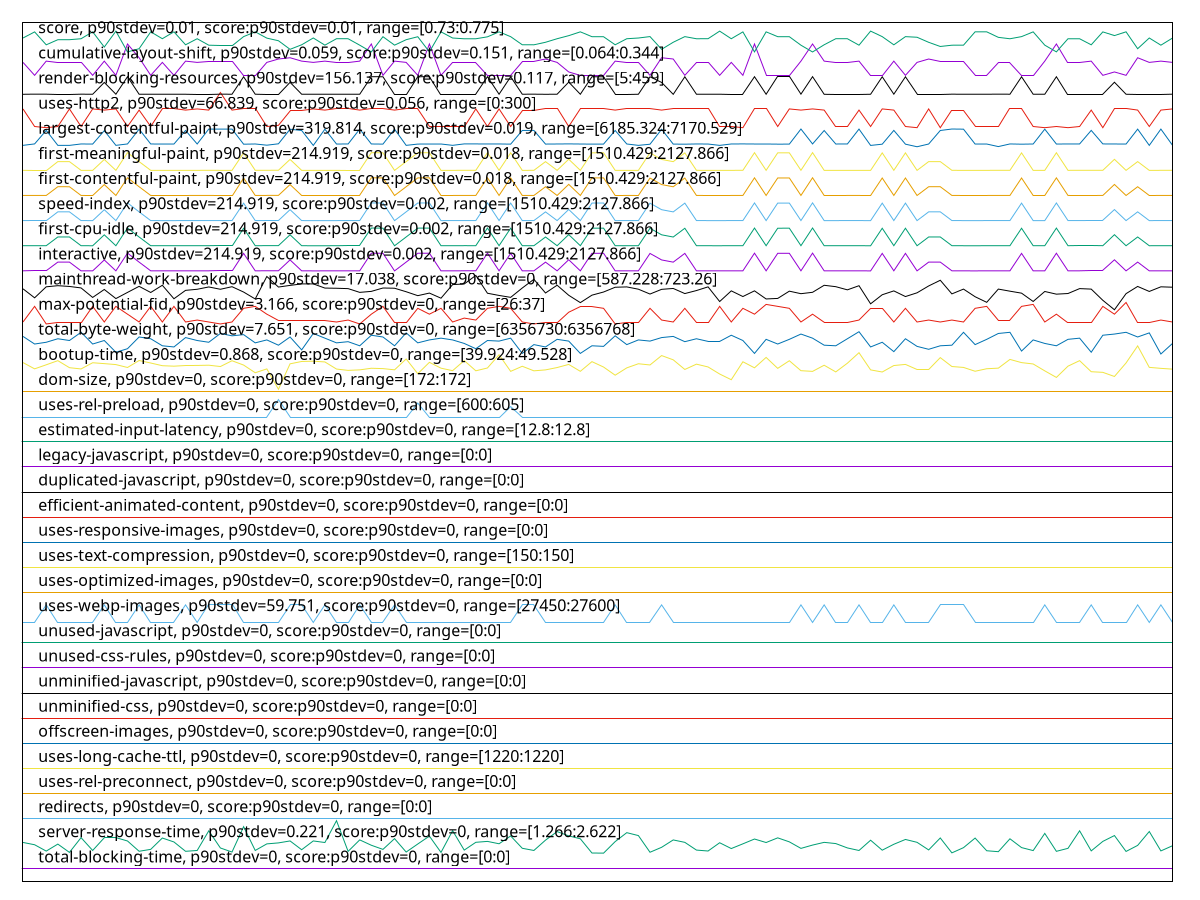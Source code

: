 reset

$totalBlockingTimeP90Stdev0ScoreP90Stdev0Range00 <<EOF
0 0.5
1 0.5
2 0.5
3 0.5
4 0.5
5 0.5
6 0.5
7 0.5
8 0.5
9 0.5
10 0.5
11 0.5
12 0.5
13 0.5
14 0.5
15 0.5
16 0.5
17 0.5
18 0.5
19 0.5
20 0.5
21 0.5
22 0.5
23 0.5
24 0.5
25 0.5
26 0.5
27 0.5
28 0.5
29 0.5
30 0.5
31 0.5
32 0.5
33 0.5
34 0.5
35 0.5
36 0.5
37 0.5
38 0.5
39 0.5
40 0.5
41 0.5
42 0.5
43 0.5
44 0.5
45 0.5
46 0.5
47 0.5
48 0.5
49 0.5
50 0.5
51 0.5
52 0.5
53 0.5
54 0.5
55 0.5
56 0.5
57 0.5
58 0.5
59 0.5
60 0.5
61 0.5
62 0.5
63 0.5
64 0.5
65 0.5
66 0.5
67 0.5
68 0.5
69 0.5
70 0.5
71 0.5
72 0.5
73 0.5
74 0.5
75 0.5
76 0.5
77 0.5
78 0.5
79 0.5
80 0.5
81 0.5
82 0.5
83 0.5
84 0.5
85 0.5
86 0.5
87 0.5
88 0.5
89 0.5
90 0.5
91 0.5
92 0.5
93 0.5
94 0.5
95 0.5
96 0.5
97 0.5
98 0.5
99 0.5
EOF

$serverResponseTimeP90Stdev0221ScoreP90Stdev0Range12662622 <<EOF
0 1.5545142857142857
1 1.463085714285714
2 1.2107047619047622
3 1.4888000000000001
4 1.1583238095238095
5 1.745942857142857
6 1.2354666666666667
7 1.7468952380952378
8 1.7468952380952378
9 1.612609523809524
10 1.2030857142857143
11 1.2792761904761905
12 1.730704761904762
13 1.573561904761905
14 1.2021333333333335
15 1.234514285714286
16 2.0164190476190473
17 1.3345142857142858
18 1.1726095238095238
19 2.183085714285714
20 1.235466666666667
21 1.4973714285714286
22 1.5364190476190474
23 1.6145142857142858
24 1.2649904761904764
25 1.6145142857142856
26 1.5516571428571428
27 2.420228571428571
28 1.1992761904761904
29 1.6564190476190477
30 1.4430857142857145
31 1.2783238095238096
32 1.705942857142857
33 1.1726095238095238
34 1.4926095238095238
35 1.8068952380952379
36 1.1583238095238098
37 2.023085714285714
38 1.2497523809523812
39 1.5602285714285713
40 1.5964190476190476
41 1.5021333333333335
42 1.8126095238095237
43 1.3221333333333334
44 1.2354666666666667
45 1.645942857142857
46 1.9868952380952378
47 1.8164190476190476
48 1.7002285714285714
49 1.1345142857142858
50 1.1288000000000002
51 1.5878476190476187
52 1.9440380952380951
53 1.827847619047619
54 1.1640380952380953
55 1.3611809523809526
56 1.6545142857142858
57 1.5583238095238097
58 1.2507047619047622
59 1.2135619047619048
60 1.5421333333333331
61 1.311657142857143
62 1.4992761904761904
63 1.690704761904762
64 1.551657142857143
65 1.7373714285714288
66 1.5783238095238092
67 1.3183238095238097
68 1.449752380952381
69 1.5583238095238097
70 1.509752380952381
71 1.3364190476190476
72 1.234514285714286
73 1.643085714285714
74 1.246895238095238
75 1.482133333333333
76 1.6735619047619048
77 1.5592761904761905
78 1.2564190476190478
79 1.7326095238095238
80 1.1402285714285716
81 1.3468952380952384
82 1.7288
83 1.2240380952380954
84 1.1868952380952382
85 1.7002285714285712
86 1.349752380952381
87 1.230704761904762
88 1.9145142857142854
89 1.2011809523809527
90 1.3202285714285715
91 2.018323809523809
92 1.2183238095238098
93 1.5964190476190474
94 1.8288000000000002
95 1.1964190476190477
96 1.4373714285714285
97 1.9897523809523805
98 1.2173714285714288
99 1.4230857142857143
EOF

$redirectsP90Stdev0ScoreP90Stdev0Range00 <<EOF
0 2.5
1 2.5
2 2.5
3 2.5
4 2.5
5 2.5
6 2.5
7 2.5
8 2.5
9 2.5
10 2.5
11 2.5
12 2.5
13 2.5
14 2.5
15 2.5
16 2.5
17 2.5
18 2.5
19 2.5
20 2.5
21 2.5
22 2.5
23 2.5
24 2.5
25 2.5
26 2.5
27 2.5
28 2.5
29 2.5
30 2.5
31 2.5
32 2.5
33 2.5
34 2.5
35 2.5
36 2.5
37 2.5
38 2.5
39 2.5
40 2.5
41 2.5
42 2.5
43 2.5
44 2.5
45 2.5
46 2.5
47 2.5
48 2.5
49 2.5
50 2.5
51 2.5
52 2.5
53 2.5
54 2.5
55 2.5
56 2.5
57 2.5
58 2.5
59 2.5
60 2.5
61 2.5
62 2.5
63 2.5
64 2.5
65 2.5
66 2.5
67 2.5
68 2.5
69 2.5
70 2.5
71 2.5
72 2.5
73 2.5
74 2.5
75 2.5
76 2.5
77 2.5
78 2.5
79 2.5
80 2.5
81 2.5
82 2.5
83 2.5
84 2.5
85 2.5
86 2.5
87 2.5
88 2.5
89 2.5
90 2.5
91 2.5
92 2.5
93 2.5
94 2.5
95 2.5
96 2.5
97 2.5
98 2.5
99 2.5
EOF

$usesRelPreconnectP90Stdev0ScoreP90Stdev0Range00 <<EOF
0 3.5
1 3.5
2 3.5
3 3.5
4 3.5
5 3.5
6 3.5
7 3.5
8 3.5
9 3.5
10 3.5
11 3.5
12 3.5
13 3.5
14 3.5
15 3.5
16 3.5
17 3.5
18 3.5
19 3.5
20 3.5
21 3.5
22 3.5
23 3.5
24 3.5
25 3.5
26 3.5
27 3.5
28 3.5
29 3.5
30 3.5
31 3.5
32 3.5
33 3.5
34 3.5
35 3.5
36 3.5
37 3.5
38 3.5
39 3.5
40 3.5
41 3.5
42 3.5
43 3.5
44 3.5
45 3.5
46 3.5
47 3.5
48 3.5
49 3.5
50 3.5
51 3.5
52 3.5
53 3.5
54 3.5
55 3.5
56 3.5
57 3.5
58 3.5
59 3.5
60 3.5
61 3.5
62 3.5
63 3.5
64 3.5
65 3.5
66 3.5
67 3.5
68 3.5
69 3.5
70 3.5
71 3.5
72 3.5
73 3.5
74 3.5
75 3.5
76 3.5
77 3.5
78 3.5
79 3.5
80 3.5
81 3.5
82 3.5
83 3.5
84 3.5
85 3.5
86 3.5
87 3.5
88 3.5
89 3.5
90 3.5
91 3.5
92 3.5
93 3.5
94 3.5
95 3.5
96 3.5
97 3.5
98 3.5
99 3.5
EOF

$usesLongCacheTtlP90Stdev0ScoreP90Stdev0Range12201220 <<EOF
0 4.5
1 4.5
2 4.5
3 4.5
4 4.5
5 4.5
6 4.5
7 4.5
8 4.5
9 4.5
10 4.5
11 4.5
12 4.5
13 4.5
14 4.5
15 4.5
16 4.5
17 4.5
18 4.5
19 4.5
20 4.5
21 4.5
22 4.5
23 4.5
24 4.5
25 4.5
26 4.5
27 4.5
28 4.5
29 4.5
30 4.5
31 4.5
32 4.5
33 4.5
34 4.5
35 4.5
36 4.5
37 4.5
38 4.5
39 4.5
40 4.5
41 4.5
42 4.5
43 4.5
44 4.5
45 4.5
46 4.5
47 4.5
48 4.5
49 4.5
50 4.5
51 4.5
52 4.5
53 4.5
54 4.5
55 4.5
56 4.5
57 4.5
58 4.5
59 4.5
60 4.5
61 4.5
62 4.5
63 4.5
64 4.5
65 4.5
66 4.5
67 4.5
68 4.5
69 4.5
70 4.5
71 4.5
72 4.5
73 4.5
74 4.5
75 4.5
76 4.5
77 4.5
78 4.5
79 4.5
80 4.5
81 4.5
82 4.5
83 4.5
84 4.5
85 4.5
86 4.5
87 4.5
88 4.5
89 4.5
90 4.5
91 4.5
92 4.5
93 4.5
94 4.5
95 4.5
96 4.5
97 4.5
98 4.5
99 4.5
EOF

$offscreenImagesP90Stdev0ScoreP90Stdev0Range00 <<EOF
0 5.5
1 5.5
2 5.5
3 5.5
4 5.5
5 5.5
6 5.5
7 5.5
8 5.5
9 5.5
10 5.5
11 5.5
12 5.5
13 5.5
14 5.5
15 5.5
16 5.5
17 5.5
18 5.5
19 5.5
20 5.5
21 5.5
22 5.5
23 5.5
24 5.5
25 5.5
26 5.5
27 5.5
28 5.5
29 5.5
30 5.5
31 5.5
32 5.5
33 5.5
34 5.5
35 5.5
36 5.5
37 5.5
38 5.5
39 5.5
40 5.5
41 5.5
42 5.5
43 5.5
44 5.5
45 5.5
46 5.5
47 5.5
48 5.5
49 5.5
50 5.5
51 5.5
52 5.5
53 5.5
54 5.5
55 5.5
56 5.5
57 5.5
58 5.5
59 5.5
60 5.5
61 5.5
62 5.5
63 5.5
64 5.5
65 5.5
66 5.5
67 5.5
68 5.5
69 5.5
70 5.5
71 5.5
72 5.5
73 5.5
74 5.5
75 5.5
76 5.5
77 5.5
78 5.5
79 5.5
80 5.5
81 5.5
82 5.5
83 5.5
84 5.5
85 5.5
86 5.5
87 5.5
88 5.5
89 5.5
90 5.5
91 5.5
92 5.5
93 5.5
94 5.5
95 5.5
96 5.5
97 5.5
98 5.5
99 5.5
EOF

$unminifiedCssP90Stdev0ScoreP90Stdev0Range00 <<EOF
0 6.5
1 6.5
2 6.5
3 6.5
4 6.5
5 6.5
6 6.5
7 6.5
8 6.5
9 6.5
10 6.5
11 6.5
12 6.5
13 6.5
14 6.5
15 6.5
16 6.5
17 6.5
18 6.5
19 6.5
20 6.5
21 6.5
22 6.5
23 6.5
24 6.5
25 6.5
26 6.5
27 6.5
28 6.5
29 6.5
30 6.5
31 6.5
32 6.5
33 6.5
34 6.5
35 6.5
36 6.5
37 6.5
38 6.5
39 6.5
40 6.5
41 6.5
42 6.5
43 6.5
44 6.5
45 6.5
46 6.5
47 6.5
48 6.5
49 6.5
50 6.5
51 6.5
52 6.5
53 6.5
54 6.5
55 6.5
56 6.5
57 6.5
58 6.5
59 6.5
60 6.5
61 6.5
62 6.5
63 6.5
64 6.5
65 6.5
66 6.5
67 6.5
68 6.5
69 6.5
70 6.5
71 6.5
72 6.5
73 6.5
74 6.5
75 6.5
76 6.5
77 6.5
78 6.5
79 6.5
80 6.5
81 6.5
82 6.5
83 6.5
84 6.5
85 6.5
86 6.5
87 6.5
88 6.5
89 6.5
90 6.5
91 6.5
92 6.5
93 6.5
94 6.5
95 6.5
96 6.5
97 6.5
98 6.5
99 6.5
EOF

$unminifiedJavascriptP90Stdev0ScoreP90Stdev0Range00 <<EOF
0 7.5
1 7.5
2 7.5
3 7.5
4 7.5
5 7.5
6 7.5
7 7.5
8 7.5
9 7.5
10 7.5
11 7.5
12 7.5
13 7.5
14 7.5
15 7.5
16 7.5
17 7.5
18 7.5
19 7.5
20 7.5
21 7.5
22 7.5
23 7.5
24 7.5
25 7.5
26 7.5
27 7.5
28 7.5
29 7.5
30 7.5
31 7.5
32 7.5
33 7.5
34 7.5
35 7.5
36 7.5
37 7.5
38 7.5
39 7.5
40 7.5
41 7.5
42 7.5
43 7.5
44 7.5
45 7.5
46 7.5
47 7.5
48 7.5
49 7.5
50 7.5
51 7.5
52 7.5
53 7.5
54 7.5
55 7.5
56 7.5
57 7.5
58 7.5
59 7.5
60 7.5
61 7.5
62 7.5
63 7.5
64 7.5
65 7.5
66 7.5
67 7.5
68 7.5
69 7.5
70 7.5
71 7.5
72 7.5
73 7.5
74 7.5
75 7.5
76 7.5
77 7.5
78 7.5
79 7.5
80 7.5
81 7.5
82 7.5
83 7.5
84 7.5
85 7.5
86 7.5
87 7.5
88 7.5
89 7.5
90 7.5
91 7.5
92 7.5
93 7.5
94 7.5
95 7.5
96 7.5
97 7.5
98 7.5
99 7.5
EOF

$unusedCssRulesP90Stdev0ScoreP90Stdev0Range00 <<EOF
0 8.5
1 8.5
2 8.5
3 8.5
4 8.5
5 8.5
6 8.5
7 8.5
8 8.5
9 8.5
10 8.5
11 8.5
12 8.5
13 8.5
14 8.5
15 8.5
16 8.5
17 8.5
18 8.5
19 8.5
20 8.5
21 8.5
22 8.5
23 8.5
24 8.5
25 8.5
26 8.5
27 8.5
28 8.5
29 8.5
30 8.5
31 8.5
32 8.5
33 8.5
34 8.5
35 8.5
36 8.5
37 8.5
38 8.5
39 8.5
40 8.5
41 8.5
42 8.5
43 8.5
44 8.5
45 8.5
46 8.5
47 8.5
48 8.5
49 8.5
50 8.5
51 8.5
52 8.5
53 8.5
54 8.5
55 8.5
56 8.5
57 8.5
58 8.5
59 8.5
60 8.5
61 8.5
62 8.5
63 8.5
64 8.5
65 8.5
66 8.5
67 8.5
68 8.5
69 8.5
70 8.5
71 8.5
72 8.5
73 8.5
74 8.5
75 8.5
76 8.5
77 8.5
78 8.5
79 8.5
80 8.5
81 8.5
82 8.5
83 8.5
84 8.5
85 8.5
86 8.5
87 8.5
88 8.5
89 8.5
90 8.5
91 8.5
92 8.5
93 8.5
94 8.5
95 8.5
96 8.5
97 8.5
98 8.5
99 8.5
EOF

$unusedJavascriptP90Stdev0ScoreP90Stdev0Range00 <<EOF
0 9.5
1 9.5
2 9.5
3 9.5
4 9.5
5 9.5
6 9.5
7 9.5
8 9.5
9 9.5
10 9.5
11 9.5
12 9.5
13 9.5
14 9.5
15 9.5
16 9.5
17 9.5
18 9.5
19 9.5
20 9.5
21 9.5
22 9.5
23 9.5
24 9.5
25 9.5
26 9.5
27 9.5
28 9.5
29 9.5
30 9.5
31 9.5
32 9.5
33 9.5
34 9.5
35 9.5
36 9.5
37 9.5
38 9.5
39 9.5
40 9.5
41 9.5
42 9.5
43 9.5
44 9.5
45 9.5
46 9.5
47 9.5
48 9.5
49 9.5
50 9.5
51 9.5
52 9.5
53 9.5
54 9.5
55 9.5
56 9.5
57 9.5
58 9.5
59 9.5
60 9.5
61 9.5
62 9.5
63 9.5
64 9.5
65 9.5
66 9.5
67 9.5
68 9.5
69 9.5
70 9.5
71 9.5
72 9.5
73 9.5
74 9.5
75 9.5
76 9.5
77 9.5
78 9.5
79 9.5
80 9.5
81 9.5
82 9.5
83 9.5
84 9.5
85 9.5
86 9.5
87 9.5
88 9.5
89 9.5
90 9.5
91 9.5
92 9.5
93 9.5
94 9.5
95 9.5
96 9.5
97 9.5
98 9.5
99 9.5
EOF

$usesWebpImagesP90Stdev59751ScoreP90Stdev0Range2745027600 <<EOF
0 10.311000000000007
1 10.311000000000007
2 11.010999999999996
3 10.311000000000007
4 10.311000000000007
5 10.311000000000007
6 10.311000000000007
7 11.010999999999996
8 10.311000000000007
9 10.311000000000007
10 11.010999999999996
11 10.311000000000007
12 10.311000000000007
13 10.311000000000007
14 11.010999999999996
15 10.311000000000007
16 11.010999999999996
17 11.010999999999996
18 11.010999999999996
19 10.311000000000007
20 10.311000000000007
21 10.311000000000007
22 10.311000000000007
23 11.010999999999996
24 11.010999999999996
25 10.311000000000007
26 11.010999999999996
27 10.311000000000007
28 10.311000000000007
29 11.010999999999996
30 10.311000000000007
31 10.311000000000007
32 11.010999999999996
33 10.311000000000007
34 10.311000000000007
35 10.311000000000007
36 10.311000000000007
37 10.311000000000007
38 10.311000000000007
39 10.311000000000007
40 10.311000000000007
41 10.311000000000007
42 10.311000000000007
43 11.010999999999996
44 11.010999999999996
45 10.311000000000007
46 10.311000000000007
47 10.311000000000007
48 10.311000000000007
49 10.311000000000007
50 10.311000000000007
51 11.010999999999996
52 10.311000000000007
53 10.311000000000007
54 10.311000000000007
55 11.010999999999996
56 10.311000000000007
57 10.311000000000007
58 10.311000000000007
59 10.311000000000007
60 10.311000000000007
61 10.311000000000007
62 10.311000000000007
63 10.311000000000007
64 10.311000000000007
65 10.311000000000007
66 10.311000000000007
67 11.010999999999996
68 10.311000000000007
69 11.010999999999996
70 10.311000000000007
71 10.311000000000007
72 11.010999999999996
73 10.311000000000007
74 10.311000000000007
75 11.010999999999996
76 10.311000000000007
77 10.311000000000007
78 10.311000000000007
79 11.010999999999996
80 11.010999999999996
81 11.010999999999996
82 10.311000000000007
83 10.311000000000007
84 10.311000000000007
85 10.311000000000007
86 10.311000000000007
87 10.311000000000007
88 11.010999999999996
89 10.311000000000007
90 10.311000000000007
91 10.311000000000007
92 11.010999999999996
93 10.311000000000007
94 10.311000000000007
95 10.311000000000007
96 11.010999999999996
97 10.311000000000007
98 11.010999999999996
99 10.311000000000007
EOF

$usesOptimizedImagesP90Stdev0ScoreP90Stdev0Range00 <<EOF
0 11.5
1 11.5
2 11.5
3 11.5
4 11.5
5 11.5
6 11.5
7 11.5
8 11.5
9 11.5
10 11.5
11 11.5
12 11.5
13 11.5
14 11.5
15 11.5
16 11.5
17 11.5
18 11.5
19 11.5
20 11.5
21 11.5
22 11.5
23 11.5
24 11.5
25 11.5
26 11.5
27 11.5
28 11.5
29 11.5
30 11.5
31 11.5
32 11.5
33 11.5
34 11.5
35 11.5
36 11.5
37 11.5
38 11.5
39 11.5
40 11.5
41 11.5
42 11.5
43 11.5
44 11.5
45 11.5
46 11.5
47 11.5
48 11.5
49 11.5
50 11.5
51 11.5
52 11.5
53 11.5
54 11.5
55 11.5
56 11.5
57 11.5
58 11.5
59 11.5
60 11.5
61 11.5
62 11.5
63 11.5
64 11.5
65 11.5
66 11.5
67 11.5
68 11.5
69 11.5
70 11.5
71 11.5
72 11.5
73 11.5
74 11.5
75 11.5
76 11.5
77 11.5
78 11.5
79 11.5
80 11.5
81 11.5
82 11.5
83 11.5
84 11.5
85 11.5
86 11.5
87 11.5
88 11.5
89 11.5
90 11.5
91 11.5
92 11.5
93 11.5
94 11.5
95 11.5
96 11.5
97 11.5
98 11.5
99 11.5
EOF

$usesTextCompressionP90Stdev0ScoreP90Stdev0Range150150 <<EOF
0 12.5
1 12.5
2 12.5
3 12.5
4 12.5
5 12.5
6 12.5
7 12.5
8 12.5
9 12.5
10 12.5
11 12.5
12 12.5
13 12.5
14 12.5
15 12.5
16 12.5
17 12.5
18 12.5
19 12.5
20 12.5
21 12.5
22 12.5
23 12.5
24 12.5
25 12.5
26 12.5
27 12.5
28 12.5
29 12.5
30 12.5
31 12.5
32 12.5
33 12.5
34 12.5
35 12.5
36 12.5
37 12.5
38 12.5
39 12.5
40 12.5
41 12.5
42 12.5
43 12.5
44 12.5
45 12.5
46 12.5
47 12.5
48 12.5
49 12.5
50 12.5
51 12.5
52 12.5
53 12.5
54 12.5
55 12.5
56 12.5
57 12.5
58 12.5
59 12.5
60 12.5
61 12.5
62 12.5
63 12.5
64 12.5
65 12.5
66 12.5
67 12.5
68 12.5
69 12.5
70 12.5
71 12.5
72 12.5
73 12.5
74 12.5
75 12.5
76 12.5
77 12.5
78 12.5
79 12.5
80 12.5
81 12.5
82 12.5
83 12.5
84 12.5
85 12.5
86 12.5
87 12.5
88 12.5
89 12.5
90 12.5
91 12.5
92 12.5
93 12.5
94 12.5
95 12.5
96 12.5
97 12.5
98 12.5
99 12.5
EOF

$usesResponsiveImagesP90Stdev0ScoreP90Stdev0Range00 <<EOF
0 13.5
1 13.5
2 13.5
3 13.5
4 13.5
5 13.5
6 13.5
7 13.5
8 13.5
9 13.5
10 13.5
11 13.5
12 13.5
13 13.5
14 13.5
15 13.5
16 13.5
17 13.5
18 13.5
19 13.5
20 13.5
21 13.5
22 13.5
23 13.5
24 13.5
25 13.5
26 13.5
27 13.5
28 13.5
29 13.5
30 13.5
31 13.5
32 13.5
33 13.5
34 13.5
35 13.5
36 13.5
37 13.5
38 13.5
39 13.5
40 13.5
41 13.5
42 13.5
43 13.5
44 13.5
45 13.5
46 13.5
47 13.5
48 13.5
49 13.5
50 13.5
51 13.5
52 13.5
53 13.5
54 13.5
55 13.5
56 13.5
57 13.5
58 13.5
59 13.5
60 13.5
61 13.5
62 13.5
63 13.5
64 13.5
65 13.5
66 13.5
67 13.5
68 13.5
69 13.5
70 13.5
71 13.5
72 13.5
73 13.5
74 13.5
75 13.5
76 13.5
77 13.5
78 13.5
79 13.5
80 13.5
81 13.5
82 13.5
83 13.5
84 13.5
85 13.5
86 13.5
87 13.5
88 13.5
89 13.5
90 13.5
91 13.5
92 13.5
93 13.5
94 13.5
95 13.5
96 13.5
97 13.5
98 13.5
99 13.5
EOF

$efficientAnimatedContentP90Stdev0ScoreP90Stdev0Range00 <<EOF
0 14.5
1 14.5
2 14.5
3 14.5
4 14.5
5 14.5
6 14.5
7 14.5
8 14.5
9 14.5
10 14.5
11 14.5
12 14.5
13 14.5
14 14.5
15 14.5
16 14.5
17 14.5
18 14.5
19 14.5
20 14.5
21 14.5
22 14.5
23 14.5
24 14.5
25 14.5
26 14.5
27 14.5
28 14.5
29 14.5
30 14.5
31 14.5
32 14.5
33 14.5
34 14.5
35 14.5
36 14.5
37 14.5
38 14.5
39 14.5
40 14.5
41 14.5
42 14.5
43 14.5
44 14.5
45 14.5
46 14.5
47 14.5
48 14.5
49 14.5
50 14.5
51 14.5
52 14.5
53 14.5
54 14.5
55 14.5
56 14.5
57 14.5
58 14.5
59 14.5
60 14.5
61 14.5
62 14.5
63 14.5
64 14.5
65 14.5
66 14.5
67 14.5
68 14.5
69 14.5
70 14.5
71 14.5
72 14.5
73 14.5
74 14.5
75 14.5
76 14.5
77 14.5
78 14.5
79 14.5
80 14.5
81 14.5
82 14.5
83 14.5
84 14.5
85 14.5
86 14.5
87 14.5
88 14.5
89 14.5
90 14.5
91 14.5
92 14.5
93 14.5
94 14.5
95 14.5
96 14.5
97 14.5
98 14.5
99 14.5
EOF

$duplicatedJavascriptP90Stdev0ScoreP90Stdev0Range00 <<EOF
0 15.5
1 15.5
2 15.5
3 15.5
4 15.5
5 15.5
6 15.5
7 15.5
8 15.5
9 15.5
10 15.5
11 15.5
12 15.5
13 15.5
14 15.5
15 15.5
16 15.5
17 15.5
18 15.5
19 15.5
20 15.5
21 15.5
22 15.5
23 15.5
24 15.5
25 15.5
26 15.5
27 15.5
28 15.5
29 15.5
30 15.5
31 15.5
32 15.5
33 15.5
34 15.5
35 15.5
36 15.5
37 15.5
38 15.5
39 15.5
40 15.5
41 15.5
42 15.5
43 15.5
44 15.5
45 15.5
46 15.5
47 15.5
48 15.5
49 15.5
50 15.5
51 15.5
52 15.5
53 15.5
54 15.5
55 15.5
56 15.5
57 15.5
58 15.5
59 15.5
60 15.5
61 15.5
62 15.5
63 15.5
64 15.5
65 15.5
66 15.5
67 15.5
68 15.5
69 15.5
70 15.5
71 15.5
72 15.5
73 15.5
74 15.5
75 15.5
76 15.5
77 15.5
78 15.5
79 15.5
80 15.5
81 15.5
82 15.5
83 15.5
84 15.5
85 15.5
86 15.5
87 15.5
88 15.5
89 15.5
90 15.5
91 15.5
92 15.5
93 15.5
94 15.5
95 15.5
96 15.5
97 15.5
98 15.5
99 15.5
EOF

$legacyJavascriptP90Stdev0ScoreP90Stdev0Range00 <<EOF
0 16.5
1 16.5
2 16.5
3 16.5
4 16.5
5 16.5
6 16.5
7 16.5
8 16.5
9 16.5
10 16.5
11 16.5
12 16.5
13 16.5
14 16.5
15 16.5
16 16.5
17 16.5
18 16.5
19 16.5
20 16.5
21 16.5
22 16.5
23 16.5
24 16.5
25 16.5
26 16.5
27 16.5
28 16.5
29 16.5
30 16.5
31 16.5
32 16.5
33 16.5
34 16.5
35 16.5
36 16.5
37 16.5
38 16.5
39 16.5
40 16.5
41 16.5
42 16.5
43 16.5
44 16.5
45 16.5
46 16.5
47 16.5
48 16.5
49 16.5
50 16.5
51 16.5
52 16.5
53 16.5
54 16.5
55 16.5
56 16.5
57 16.5
58 16.5
59 16.5
60 16.5
61 16.5
62 16.5
63 16.5
64 16.5
65 16.5
66 16.5
67 16.5
68 16.5
69 16.5
70 16.5
71 16.5
72 16.5
73 16.5
74 16.5
75 16.5
76 16.5
77 16.5
78 16.5
79 16.5
80 16.5
81 16.5
82 16.5
83 16.5
84 16.5
85 16.5
86 16.5
87 16.5
88 16.5
89 16.5
90 16.5
91 16.5
92 16.5
93 16.5
94 16.5
95 16.5
96 16.5
97 16.5
98 16.5
99 16.5
EOF

$estimatedInputLatencyP90Stdev0ScoreP90Stdev0Range128128 <<EOF
0 17.500000000000185
1 17.500000000000185
2 17.500000000000185
3 17.500000000000185
4 17.500000000000185
5 17.500000000000185
6 17.500000000000185
7 17.500000000000185
8 17.500000000000185
9 17.500000000000185
10 17.500000000000185
11 17.500000000000185
12 17.500000000000185
13 17.500000000000185
14 17.500000000000185
15 17.500000000000185
16 17.500000000000185
17 17.500000000000185
18 17.500000000000185
19 17.500000000000185
20 17.500000000000185
21 17.500000000000185
22 17.500000000000185
23 17.500000000000185
24 17.500000000000185
25 17.500000000000185
26 17.500000000000185
27 17.500000000000185
28 17.500000000000185
29 17.500000000000185
30 17.500000000000185
31 17.500000000000185
32 17.500000000000185
33 17.500000000000185
34 17.500000000000185
35 17.500000000000185
36 17.500000000000185
37 17.500000000000185
38 17.500000000000185
39 17.500000000000185
40 17.500000000000185
41 17.500000000000185
42 17.500000000000185
43 17.500000000000185
44 17.500000000000185
45 17.500000000000185
46 17.500000000000185
47 17.500000000000185
48 17.500000000000185
49 17.500000000000185
50 17.500000000000185
51 17.500000000000185
52 17.500000000000185
53 17.500000000000185
54 17.500000000000185
55 17.500000000000185
56 17.500000000000185
57 17.500000000000185
58 17.500000000000185
59 17.500000000000185
60 17.500000000000185
61 17.500000000000185
62 17.500000000000185
63 17.500000000000185
64 17.500000000000185
65 17.500000000000185
66 17.500000000000185
67 17.500000000000185
68 17.500000000000185
69 17.500000000000185
70 17.500000000000185
71 17.500000000000185
72 17.500000000000185
73 17.500000000000185
74 17.500000000000185
75 17.500000000000185
76 17.500000000000185
77 17.500000000000185
78 17.500000000000185
79 17.500000000000185
80 17.500000000000185
81 17.500000000000185
82 17.500000000000185
83 17.500000000000185
84 17.500000000000185
85 17.500000000000185
86 17.500000000000185
87 17.500000000000185
88 17.500000000000185
89 17.500000000000185
90 17.500000000000185
91 17.500000000000185
92 17.500000000000185
93 17.500000000000185
94 17.500000000000185
95 17.500000000000185
96 17.500000000000185
97 17.500000000000185
98 17.500000000000185
99 17.500000000000185
EOF

$usesRelPreloadP90Stdev0ScoreP90Stdev0Range600605 <<EOF
0 18.483199999999997
1 18.483199999999997
2 18.483199999999997
3 18.483199999999997
4 18.483199999999997
5 18.483199999999997
6 18.483199999999997
7 18.483199999999997
8 18.483199999999997
9 18.483199999999997
10 18.483199999999997
11 18.483199999999997
12 18.483199999999997
13 18.483199999999997
14 18.483199999999997
15 18.483199999999997
16 18.483199999999997
17 18.483199999999997
18 18.483199999999997
19 18.483199999999997
20 18.483199999999997
21 18.483199999999997
22 19.1832
23 18.483199999999997
24 18.483199999999997
25 18.483199999999997
26 18.483199999999997
27 18.483199999999997
28 18.483199999999997
29 18.483199999999997
30 18.483199999999997
31 18.483199999999997
32 18.483199999999997
33 18.483199999999997
34 19.0432
35 18.483199999999997
36 18.483199999999997
37 18.483199999999997
38 18.483199999999997
39 18.483199999999997
40 18.483199999999997
41 18.483199999999997
42 18.9032
43 18.483199999999997
44 18.483199999999997
45 18.483199999999997
46 18.483199999999997
47 18.483199999999997
48 18.483199999999997
49 18.483199999999997
50 18.483199999999997
51 18.483199999999997
52 18.483199999999997
53 18.483199999999997
54 18.483199999999997
55 18.483199999999997
56 18.483199999999997
57 18.483199999999997
58 18.483199999999997
59 18.483199999999997
60 18.483199999999997
61 18.483199999999997
62 18.483199999999997
63 18.483199999999997
64 18.483199999999997
65 18.483199999999997
66 18.483199999999997
67 18.483199999999997
68 18.483199999999997
69 18.483199999999997
70 18.483199999999997
71 18.483199999999997
72 18.483199999999997
73 18.483199999999997
74 18.483199999999997
75 18.483199999999997
76 18.483199999999997
77 18.483199999999997
78 18.483199999999997
79 18.483199999999997
80 18.483199999999997
81 18.483199999999997
82 18.483199999999997
83 18.483199999999997
84 18.483199999999997
85 18.483199999999997
86 18.483199999999997
87 18.483199999999997
88 18.483199999999997
89 18.483199999999997
90 18.483199999999997
91 18.483199999999997
92 18.483199999999997
93 18.483199999999997
94 18.483199999999997
95 18.483199999999997
96 18.483199999999997
97 18.483199999999997
98 18.483199999999997
99 18.483199999999997
EOF

$domSizeP90Stdev0ScoreP90Stdev0Range172172 <<EOF
0 19.5
1 19.5
2 19.5
3 19.5
4 19.5
5 19.5
6 19.5
7 19.5
8 19.5
9 19.5
10 19.5
11 19.5
12 19.5
13 19.5
14 19.5
15 19.5
16 19.5
17 19.5
18 19.5
19 19.5
20 19.5
21 19.5
22 19.5
23 19.5
24 19.5
25 19.5
26 19.5
27 19.5
28 19.5
29 19.5
30 19.5
31 19.5
32 19.5
33 19.5
34 19.5
35 19.5
36 19.5
37 19.5
38 19.5
39 19.5
40 19.5
41 19.5
42 19.5
43 19.5
44 19.5
45 19.5
46 19.5
47 19.5
48 19.5
49 19.5
50 19.5
51 19.5
52 19.5
53 19.5
54 19.5
55 19.5
56 19.5
57 19.5
58 19.5
59 19.5
60 19.5
61 19.5
62 19.5
63 19.5
64 19.5
65 19.5
66 19.5
67 19.5
68 19.5
69 19.5
70 19.5
71 19.5
72 19.5
73 19.5
74 19.5
75 19.5
76 19.5
77 19.5
78 19.5
79 19.5
80 19.5
81 19.5
82 19.5
83 19.5
84 19.5
85 19.5
86 19.5
87 19.5
88 19.5
89 19.5
90 19.5
91 19.5
92 19.5
93 19.5
94 19.5
95 19.5
96 19.5
97 19.5
98 19.5
99 19.5
EOF

$bootupTimeP90Stdev0868ScoreP90Stdev0Range3992449528 <<EOF
0 20.65526488706365
1 20.405880903490758
2 20.566866529774124
3 20.731445585215607
4 20.4525954825462
5 20.401568788501027
6 20.648796714579056
7 20.613581108829568
8 20.575490759753592
9 20.45978234086242
10 20.737195071868584
11 20.638016427104724
12 20.530932238193017
13 20.51224640657084
14 20.53811909650924
15 20.54099383983573
16 20.55105544147844
17 20.497872689938397
18 20.728570841889116
19 20.55608624229979
20 20.250644763860368
21 20.403724845995892
22 19.593765913757693
23 20.605675564681725
24 20.699104722792605
25 20.710603696098563
26 20.680418891170433
27 20.397975359342915
28 20.344792607802873
29 20.364915811088295
30 20.429597535934292
31 20.415223819301847
32 20.36707186858316
33 20.799720739219712
34 20.21183572895277
35 20.66460780287474
36 20.4331909650924
37 20.33329363449692
38 20.734320328542097
39 20.328262833675563
40 20.44037782340862
41 20.966455852156056
42 20.305983572895276
43 20.50865297741273
44 20.32682546201232
45 20.364197125256673
46 20.457626283367553
47 20.58195893223819
48 20.307420944558523
49 20.692636550308006
50 20.477749486652975
51 20.152903490759755
52 20.444689938398355
53 20.608550308008212
54 20.56039835728953
55 20.93411498973306
56 20.76522381930185
57 20.381445585215605
58 20.592739219712527
59 20.48134291581109
60 20.200336755646816
61 19.973232032854206
62 20.68760574948665
63 20.446845995893224
64 20.8608090349076
65 20.425285420944558
66 20.728570841889116
67 20.332574948665297
68 20.305264887063654
69 20.549618069815196
70 20.28370431211499
71 20.630110882956878
72 21.048386036960988
73 20.364197125256673
74 20.280110882956876
75 20.537400410677616
76 20.582677618069816
77 20.38000821355236
78 20.37857084188912
79 20.852903490759754
80 20.49859137577002
81 20.462657084188912
82 20.31029568788501
83 20.41019301848049
84 20.433909650924022
85 20.781034907597537
86 20.65382751540041
87 20.59992607802875
88 20.325388090349072
89 20.064505133470224
90 20.512965092402467
91 20.73216427104723
92 20.29160985626283
93 20.266455852156056
94 20.101876796714578
95 20.64017248459959
96 21.319330595482548
97 20.464813141683777
98 20.425285420944558
99 20.394381930184803
EOF

$totalByteWeightP90Stdev7651ScoreP90Stdev0Range63567306356768 <<EOF
0 21.69716666667955
1 21.39383333333535
2 21.463833333342336
3 21.603833333327202
4 21.53383333334932
5 21.86050000000978
6 21.39383333333535
7 21.53383333334932
8 21.067166666674893
9 21.20716666665976
10 21.673833333334187
11 21.603833333327202
12 21.323833333328366
13 21.277166666666744
14 21.650500000017928
15 21.53383333334932
16 21.463833333342336
17 21.813833333348157
18 21.72049999999581
19 21.76716666665743
20 21.440499999996973
21 21.55716666666558
22 21.34716666667373
23 21.673833333334187
24 21.160499999998137
25 21.813833333348157
26 21.627166666672565
27 21.440499999996973
28 21.487166666658595
29 21.323833333328366
30 21.743833333341172
31 21.673833333334187
32 21.323833333328366
33 21.837166666664416
34 21.440499999996973
35 21.55716666666558
36 21.627166666672565
37 21.55716666666558
38 21.417166666680714
39 21.20716666665976
40 21.53383333334932
41 21.510500000003958
42 21.627166666672565
43 21.02050000001327
44 21.37049999998999
45 21.277166666666744
46 21.580500000010943
47 21.510500000003958
48 21.02050000001327
49 21.323833333328366
50 21.300500000012107
51 21.72049999999581
52 21.37049999998999
53 21.55716666666558
54 21.510500000003958
55 21.650500000017928
56 21.69716666667955
57 21.487166666658595
58 21.603833333327202
59 21.487166666658595
60 21.487166666658595
61 21.743833333341172
62 21.53383333334932
63 21.02050000001327
64 21.580500000010943
65 21.39383333333535
66 21.580500000010943
67 21.790500000002794
68 21.627166666672565
69 21.34716666667373
70 21.323833333328366
71 21.603833333327202
72 21.883833333326038
73 21.277166666666744
74 21.463833333342336
75 21.090499999991152
76 21.603833333327202
77 21.300500000012107
78 21.1838333333435
79 21.323833333328366
80 21.34716666667373
81 21.86050000000978
82 21.37049999998999
83 21.580500000010943
84 21.813833333348157
85 21.86050000000978
86 21.113833333336515
87 21.55716666666558
88 21.417166666680714
89 21.323833333328366
90 21.580500000010943
91 21.627166666672565
92 21.067166666674893
93 21.743833333341172
94 21.790500000002794
95 21.86050000000978
96 21.673833333334187
97 21.837166666664416
98 20.99716666666791
99 21.417166666680714
EOF

$maxPotentialFidP90Stdev3166ScoreP90Stdev0Range2637 <<EOF
0 22.270555555555553
1 22.892777777777777
2 22.192777777777778
3 22.270555555555553
4 22.270555555555553
5 22.270555555555553
6 22.892777777777777
7 22.270555555555553
8 22.892777777777777
9 22.581666666666667
10 22.270555555555553
11 22.892777777777777
12 22.270555555555553
13 22.892777777777777
14 22.270555555555553
15 22.348333333333333
16 22.270555555555553
17 22.192777777777778
18 22.270555555555553
19 22.814999999999998
20 22.892777777777777
21 22.581666666666667
22 22.348333333333333
23 22.348333333333333
24 22.348333333333333
25 22.348333333333333
26 22.348333333333333
27 22.270555555555553
28 22.348333333333333
29 22.192777777777778
30 22.581666666666667
31 22.892777777777777
32 22.270555555555553
33 22.270555555555553
34 22.814999999999998
35 22.581666666666667
36 22.814999999999998
37 22.270555555555553
38 22.426111111111112
39 22.348333333333333
40 22.814999999999998
41 22.892777777777777
42 22.814999999999998
43 22.270555555555553
44 22.192777777777778
45 22.270555555555553
46 22.270555555555553
47 22.659444444444443
48 22.892777777777777
49 22.892777777777777
50 22.814999999999998
51 22.192777777777778
52 22.270555555555553
53 22.270555555555553
54 22.814999999999998
55 22.348333333333333
56 22.270555555555553
57 22.814999999999998
58 22.270555555555553
59 22.270555555555553
60 22.892777777777777
61 22.270555555555553
62 22.814999999999998
63 22.581666666666667
64 22.970555555555556
65 22.892777777777777
66 22.814999999999998
67 22.270555555555553
68 22.581666666666667
69 22.270555555555553
70 22.270555555555553
71 22.270555555555553
72 22.348333333333333
73 22.814999999999998
74 22.814999999999998
75 22.270555555555553
76 22.814999999999998
77 22.270555555555553
78 22.348333333333333
79 22.270555555555553
80 22.348333333333333
81 22.270555555555553
82 22.814999999999998
83 22.892777777777777
84 22.348333333333333
85 22.348333333333333
86 22.892777777777777
87 22.970555555555556
88 22.270555555555553
89 22.581666666666667
90 22.270555555555553
91 22.270555555555553
92 22.270555555555553
93 22.892777777777777
94 22.581666666666667
95 23.048333333333332
96 22.270555555555553
97 22.270555555555553
98 22.348333333333333
99 22.270555555555553
EOF

$mainthreadWorkBreakdownP90Stdev17038ScoreP90Stdev0Range58722872326 <<EOF
0 23.591205291551876
1 23.233130222681357
2 23.671192665289258
3 23.715947027089072
4 23.685494777318635
5 23.626840048209363
6 23.24851704545454
7 23.564810663452707
8 23.20311989210284
9 23.448304694674007
10 23.689913969237832
11 23.445251434802564
12 23.732659607438013
13 23.195848312672172
14 23.529979396235074
15 23.572845557851238
16 23.665568239210284
17 23.5730464302112
18 23.675893078512395
19 23.462365759871435
20 23.1874920224977
21 24.083141701101926
22 23.661791838842973
23 23.727758321854907
24 23.786453225436183
25 23.788140553259872
26 23.62089422635445
27 23.613381600091827
28 23.599079488062436
29 23.449831324609733
30 23.48932283057851
31 23.623545741505964
32 23.614908230027545
33 23.47498054407713
34 23.31862149908172
35 23.42186989210284
36 23.21822549357208
37 23.759496154729106
38 23.783841884756654
39 24.123958964646466
40 23.415723197887967
41 23.327660755280064
42 23.251489956381995
43 23.624108184113865
44 23.969970213498623
45 23.425565943526166
46 23.734587982093657
47 23.334008321854913
48 23.04157834022038
49 23.338748909550045
50 23.464053087695127
51 23.653756944444442
52 23.667456439393938
53 23.576300562442608
54 23.383342573461885
55 23.570234217171716
56 23.605668101469234
57 23.402224575298433
58 23.522225723140494
59 23.669183941689617
60 23.085207816804402
61 23.50977163682277
62 23.284272325528004
63 23.510615300734617
64 23.187733069329656
65 23.208945190541776
66 23.4981210399449
67 23.397604511019278
68 23.452683712121207
69 23.732177513774097
70 23.67645552112029
71 23.550307679063355
72 23.714982839761248
73 22.99417246326905
74 23.35518026859504
75 23.508365530303028
76 23.28346883608815
77 23.432556301652887
78 23.705421315426996
79 23.932487431129477
80 23.389489267676765
81 23.580237660697883
82 23.27651865243342
83 23.053911903122128
84 23.580840277777774
85 23.497317550505045
86 23.41869610881542
87 23.088140553259873
88 23.485586604683196
89 23.37880285812672
90 23.404393996786037
91 23.599561581726352
92 23.580117137281906
93 23.133859102387504
94 22.757705521120286
95 23.398849919651052
96 23.68597687098255
97 23.48651061753902
98 23.671072141873275
99 23.655323748852155
EOF

$interactiveP90Stdev214919ScoreP90Stdev0002Range15104292127866 <<EOF
0 24.307569482872214
1 24.307849754347263
2 24.307760988350875
3 24.655103363053172
4 24.654415111605037
5 24.307398937622377
6 24.305833219982837
7 24.73978755531819
8 24.306798192266168
9 25.0119494262076
10 24.65382421641101
11 24.307024975069847
12 24.306365243277327
13 24.306660748142725
14 24.3068713812619
15 24.307260920815086
16 24.308083409357113
17 24.30733628600944
18 24.30724843630721
19 25.001049820876766
20 24.30728978408101
21 24.309717390911295
22 24.310474937104996
23 24.74217988482346
24 24.306757875323292
25 24.30556909819229
26 24.30590663805211
27 24.306564537256317
28 24.307368012694603
29 24.30730765181706
30 25.01079964884663
31 25.005145312145014
32 24.30529375179833
33 24.655151124886068
34 25.006594488621552
35 25.009477207305583
36 24.306617224170303
37 24.306860385732026
38 24.30895045270249
39 24.30845657015226
40 25.010826393182313
41 24.307792829572804
42 25.00363955450433
43 24.30703837587188
44 24.307768776851205
45 24.65339573435618
46 24.307155203376805
47 24.749132094929056
48 24.306840341797354
49 25.004486324841498
50 25.006674549823455
51 24.306439234030446
52 24.30728508807346
53 24.306927389742203
54 25.00005627166944
55 24.74093538555408
56 24.653157726949086
57 25.00176945539975
58 24.30779638021266
59 24.306432476361042
60 24.305944549722827
61 24.30701397953997
62 24.308450499703472
63 25.009587506214643
64 24.30705349472546
65 25.003855112704592
66 25.0043340482064
67 24.30828923193197
68 25.012337591319554
69 24.306656052135175
70 24.30638345462368
71 24.307130577971357
72 24.307398594012067
73 24.305145312145015
74 25.001842758932252
75 24.308223716899796
76 25.002492697830977
77 24.305856241873514
78 24.654606960694007
79 24.65511573302428
80 24.308471689005838
81 24.306232724234974
82 24.305555926463796
83 24.30695487856689
84 24.30852323055213
85 24.308161179823628
86 25.001937022693582
87 24.306700263328214
88 24.306451031317707
89 25.008307672351865
90 24.307379351834786
91 24.30805992931936
92 24.30818305634661
93 24.308281099821333
94 24.74582707917575
95 24.306377727785204
96 24.65485344382205
97 24.30602483999827
98 24.30764381723564
99 24.308132889241552
EOF

$firstCpuIdleP90Stdev214919ScoreP90Stdev0002Range15104292127866 <<EOF
0 25.307569482872214
1 25.307849754347263
2 25.307760988350875
3 25.655103363053172
4 25.654415111605037
5 25.307398937622377
6 25.305833219982837
7 25.73978755531819
8 25.306798192266168
9 26.0119494262076
10 25.65382421641101
11 25.307024975069847
12 25.306365243277327
13 25.306660748142725
14 25.3068713812619
15 25.307260920815086
16 25.308083409357113
17 25.30733628600944
18 25.30724843630721
19 26.001049820876766
20 25.30728978408101
21 25.309717390911295
22 25.310474937104996
23 25.74217988482346
24 25.306757875323292
25 25.30556909819229
26 25.30590663805211
27 25.306564537256317
28 25.307368012694603
29 25.30730765181706
30 26.01079964884663
31 26.005145312145014
32 25.30529375179833
33 25.655151124886068
34 26.006594488621552
35 26.009477207305583
36 25.306617224170303
37 25.306860385732026
38 25.30895045270249
39 25.30845657015226
40 26.010826393182313
41 25.307792829572804
42 26.00363955450433
43 25.30703837587188
44 25.307768776851205
45 25.65339573435618
46 25.307155203376805
47 25.749132094929056
48 25.306840341797354
49 26.004486324841498
50 26.006674549823455
51 25.306439234030446
52 25.30728508807346
53 25.306927389742203
54 26.00005627166944
55 25.74093538555408
56 25.653157726949086
57 26.00176945539975
58 25.30779638021266
59 25.306432476361042
60 25.305944549722827
61 25.30701397953997
62 25.308450499703472
63 26.009587506214643
64 25.30705349472546
65 26.003855112704592
66 26.0043340482064
67 25.30828923193197
68 26.012337591319554
69 25.306656052135175
70 25.30638345462368
71 25.307130577971357
72 25.307398594012067
73 25.305145312145015
74 26.001842758932252
75 25.308223716899796
76 26.002492697830977
77 25.305856241873514
78 25.654606960694007
79 25.65511573302428
80 25.308471689005838
81 25.306232724234974
82 25.305555926463796
83 25.30695487856689
84 25.30852323055213
85 25.308161179823628
86 26.001937022693582
87 25.306700263328214
88 25.306451031317707
89 26.008307672351865
90 25.307379351834786
91 25.30805992931936
92 25.30818305634661
93 25.308281099821333
94 25.74582707917575
95 25.306377727785204
96 25.65485344382205
97 25.30602483999827
98 25.30764381723564
99 25.308132889241552
EOF

$speedIndexP90Stdev214919ScoreP90Stdev0002Range15104292127866 <<EOF
0 26.307569482872214
1 26.307849754347263
2 26.307760988350875
3 26.655103363053172
4 26.654415111605037
5 26.307398937622377
6 26.305833219982837
7 26.73978755531819
8 26.306798192266168
9 27.0119494262076
10 26.65382421641101
11 26.307024975069847
12 26.306365243277327
13 26.306660748142725
14 26.3068713812619
15 26.307260920815086
16 26.308083409357113
17 26.30733628600944
18 26.30724843630721
19 27.001049820876766
20 26.30728978408101
21 26.309717390911295
22 26.310474937104996
23 26.74217988482346
24 26.306757875323292
25 26.30556909819229
26 26.30590663805211
27 26.306564537256317
28 26.307368012694603
29 26.30730765181706
30 27.01079964884663
31 27.005145312145014
32 26.30529375179833
33 26.655151124886068
34 27.006594488621552
35 27.009477207305583
36 26.306617224170303
37 26.306860385732026
38 26.30895045270249
39 26.30845657015226
40 27.010826393182313
41 26.307792829572804
42 27.00363955450433
43 26.30703837587188
44 26.307768776851205
45 26.65339573435618
46 26.307155203376805
47 26.749132094929056
48 26.306840341797354
49 27.004486324841498
50 27.006674549823455
51 26.306439234030446
52 26.30728508807346
53 26.306927389742203
54 27.00005627166944
55 26.74093538555408
56 26.653157726949086
57 27.00176945539975
58 26.30779638021266
59 26.306432476361042
60 26.305944549722827
61 26.30701397953997
62 26.308450499703472
63 27.009587506214643
64 26.30705349472546
65 27.003855112704592
66 27.0043340482064
67 26.30828923193197
68 27.012337591319554
69 26.306656052135175
70 26.30638345462368
71 26.307130577971357
72 26.307398594012067
73 26.305145312145015
74 27.001842758932252
75 26.308223716899796
76 27.002492697830977
77 26.305856241873514
78 26.654606960694007
79 26.65511573302428
80 26.308471689005838
81 26.306232724234974
82 26.305555926463796
83 26.30695487856689
84 26.30852323055213
85 26.308161179823628
86 27.001937022693582
87 26.306700263328214
88 26.306451031317707
89 27.008307672351865
90 26.307379351834786
91 26.30805992931936
92 26.30818305634661
93 26.308281099821333
94 26.74582707917575
95 26.306377727785204
96 26.65485344382205
97 26.30602483999827
98 26.30764381723564
99 26.308132889241552
EOF

$firstContentfulPaintP90Stdev214919ScoreP90Stdev0018Range15104292127866 <<EOF
0 27.307569482872214
1 27.307849754347263
2 27.307760988350875
3 27.655103363053172
4 27.654415111605037
5 27.307398937622377
6 27.305833219982837
7 27.73978755531819
8 27.306798192266168
9 28.0119494262076
10 27.65382421641101
11 27.307024975069847
12 27.306365243277327
13 27.306660748142725
14 27.3068713812619
15 27.307260920815086
16 27.308083409357113
17 27.30733628600944
18 27.30724843630721
19 28.001049820876766
20 27.30728978408101
21 27.309717390911295
22 27.310474937104996
23 27.74217988482346
24 27.306757875323292
25 27.30556909819229
26 27.30590663805211
27 27.306564537256317
28 27.307368012694603
29 27.30730765181706
30 28.01079964884663
31 28.005145312145014
32 27.30529375179833
33 27.655151124886068
34 28.006594488621552
35 28.009477207305583
36 27.306617224170303
37 27.306860385732026
38 27.30895045270249
39 27.30845657015226
40 28.010826393182313
41 27.307792829572804
42 28.00363955450433
43 27.30703837587188
44 27.307768776851205
45 27.65339573435618
46 27.307155203376805
47 27.749132094929056
48 27.306840341797354
49 28.004486324841498
50 28.006674549823455
51 27.306439234030446
52 27.30728508807346
53 27.306927389742203
54 28.00005627166944
55 27.74093538555408
56 27.653157726949086
57 28.00176945539975
58 27.30779638021266
59 27.306432476361042
60 27.305944549722827
61 27.30701397953997
62 27.308450499703472
63 28.009587506214643
64 27.30705349472546
65 28.003855112704592
66 28.0043340482064
67 27.30828923193197
68 28.012337591319554
69 27.306656052135175
70 27.30638345462368
71 27.307130577971357
72 27.307398594012067
73 27.305145312145015
74 28.001842758932252
75 27.308223716899796
76 28.002492697830977
77 27.305856241873514
78 27.654606960694007
79 27.65511573302428
80 27.308471689005838
81 27.306232724234974
82 27.305555926463796
83 27.30695487856689
84 27.30852323055213
85 27.308161179823628
86 28.001937022693582
87 27.306700263328214
88 27.306451031317707
89 28.008307672351865
90 27.307379351834786
91 27.30805992931936
92 27.30818305634661
93 27.308281099821333
94 27.74582707917575
95 27.306377727785204
96 27.65485344382205
97 27.30602483999827
98 27.30764381723564
99 27.308132889241552
EOF

$firstMeaningfulPaintP90Stdev214919ScoreP90Stdev0018Range15104292127866 <<EOF
0 28.307569482872214
1 28.307849754347263
2 28.307760988350875
3 28.655103363053172
4 28.654415111605037
5 28.307398937622377
6 28.305833219982837
7 28.73978755531819
8 28.306798192266168
9 29.0119494262076
10 28.65382421641101
11 28.307024975069847
12 28.306365243277327
13 28.306660748142725
14 28.3068713812619
15 28.307260920815086
16 28.308083409357113
17 28.30733628600944
18 28.30724843630721
19 29.001049820876766
20 28.30728978408101
21 28.309717390911295
22 28.310474937104996
23 28.74217988482346
24 28.306757875323292
25 28.30556909819229
26 28.30590663805211
27 28.306564537256317
28 28.307368012694603
29 28.30730765181706
30 29.01079964884663
31 29.005145312145014
32 28.30529375179833
33 28.655151124886068
34 29.006594488621552
35 29.009477207305583
36 28.306617224170303
37 28.306860385732026
38 28.30895045270249
39 28.30845657015226
40 29.010826393182313
41 28.307792829572804
42 29.00363955450433
43 28.30703837587188
44 28.307768776851205
45 28.65339573435618
46 28.307155203376805
47 28.749132094929056
48 28.306840341797354
49 29.004486324841498
50 29.006674549823455
51 28.306439234030446
52 28.30728508807346
53 28.306927389742203
54 29.00005627166944
55 28.74093538555408
56 28.653157726949086
57 29.00176945539975
58 28.30779638021266
59 28.306432476361042
60 28.305944549722827
61 28.30701397953997
62 28.308450499703472
63 29.009587506214643
64 28.30705349472546
65 29.003855112704592
66 29.0043340482064
67 28.30828923193197
68 29.012337591319554
69 28.306656052135175
70 28.30638345462368
71 28.307130577971357
72 28.307398594012067
73 28.305145312145015
74 29.001842758932252
75 28.308223716899796
76 29.002492697830977
77 28.305856241873514
78 28.654606960694007
79 28.65511573302428
80 28.308471689005838
81 28.306232724234974
82 28.305555926463796
83 28.30695487856689
84 28.30852323055213
85 28.308161179823628
86 29.001937022693582
87 28.306700263328214
88 28.306451031317707
89 29.008307672351865
90 28.307379351834786
91 28.30805992931936
92 28.30818305634661
93 28.308281099821333
94 28.74582707917575
95 28.306377727785204
96 28.65485344382205
97 28.30602483999827
98 28.30764381723564
99 28.308132889241552
EOF

$largestContentfulPaintP90Stdev319814ScoreP90Stdev0019Range61853247170529 <<EOF
0 29.30180088522826
1 29.358982958051662
2 29.896776035818345
3 29.30164856622281
4 29.30063425198059
5 29.357188787688447
6 29.353089100531157
7 29.886523326833682
8 29.301832537790748
9 29.357497650815155
10 29.945570322807036
11 29.355960997679766
12 29.354494309597666
13 29.35517745353396
14 29.893899734523597
15 29.35643027198288
16 29.950129759853834
17 29.949410845657443
18 29.948846398830476
19 29.34755205045996
20 29.356367575561034
21 29.308501847286106
22 29.36338631645606
23 29.94370915929403
24 29.893855335001557
25 29.29898133654838
26 29.946199578613758
27 29.35487034490449
28 29.3566723567962
29 29.94810310070303
30 29.35654510203706
31 29.35136690036093
32 29.944804574276105
33 29.301427320539997
34 29.35261234276022
35 29.355256226879515
36 29.355413988407022
37 29.302344134864065
38 29.35963527296499
39 29.358758704659294
40 29.35651806845711
41 29.35715756479875
42 29.3500697540021
43 29.894245263062054
44 29.89654723505557
45 29.352483405115972
46 29.356082487662256
47 29.36009011742344
48 29.355085288719657
49 29.350703592985287
50 29.35269032837232
51 29.893504077492516
52 29.356341580357
53 29.301408522355263
54 29.346618407284797
55 29.941303815187503
56 29.351783790389245
57 29.348224130321807
58 29.35729738748711
59 29.35439147457565
60 29.300717680114744
61 29.35652411968229
62 29.359010063243744
63 29.355418141910697
64 29.355300590595487
65 29.350125181792514
66 29.35058052753589
67 29.951592366044395
68 29.357879701541094
69 29.892556290921224
70 29.35548896630956
71 29.35653407376868
72 29.949168868262323
73 29.29905828378456
74 29.348202646682108
75 29.897210721461544
76 29.34888020487208
77 29.246383765018088
78 29.354823403151755
79 29.89350085494656
80 29.951909894239115
81 29.9461137156671
82 29.35377750795918
83 29.35470144769041
84 29.252911998612774
85 29.358112261940814
86 29.34832417247066
87 29.35592161100699
88 29.94638376501809
89 29.354218065797227
90 29.35702522557822
91 29.358246856943513
92 29.89714340605716
93 29.358833969010362
94 29.35609763362824
95 29.35405489755373
96 29.947643995322707
97 29.30070847795574
98 29.94905865719068
99 29.305051932811455
EOF

$usesHttp2P90Stdev66839ScoreP90Stdev0056Range0300 <<EOF
0 30.752
1 30.052
2 30.005333333333333
3 30.052
4 30.752
5 30.052
6 30.752
7 30.705333333333332
8 30.752
9 30.052
10 30.705333333333332
11 30.052
12 30.752
13 30.752
14 30.705333333333332
15 30.752
16 30.705333333333332
17 31.40533333333333
18 30.705333333333332
19 30.752
20 30.752
21 30.052
22 30.098666666666666
23 30.705333333333332
24 30.705333333333332
25 30.752
26 30.705333333333332
27 30.752
28 30.752
29 30.705333333333332
30 30.752
31 30.752
32 30.705333333333332
33 30.752
34 30.752
35 30.052
36 30.052
37 30.052
38 30.052
39 30.752
40 30.052
41 30.752
42 30.052
43 30.705333333333332
44 30.705333333333332
45 30.752
46 30.752
47 30.052
48 30.752
49 30.752
50 30.752
51 30.705333333333332
52 30.752
53 30.752
54 30.752
55 30.705333333333332
56 30.752
57 30.752
58 30.752
59 30.752
60 30.052
61 30.052
62 30.005333333333333
63 30.752
64 30.752
65 30.052
66 30.752
67 30.705333333333332
68 30.752
69 30.705333333333332
70 30.052
71 30.052
72 30.705333333333332
73 30.052
74 30.752
75 30.705333333333332
76 30.052
77 30.005333333333333
78 30.752
79 30.005333333333333
80 30.705333333333332
81 30.705333333333332
82 30.052
83 30.052
84 30.052
85 30.752
86 30.752
87 30.052
88 30.005333333333333
89 30.052
90 30.005333333333333
91 30.052
92 30.705333333333332
93 30.005333333333333
94 30.752
95 30.752
96 30.705333333333332
97 30.052
98 30.705333333333332
99 30.752
EOF

$renderBlockingResourcesP90Stdev156137ScoreP90Stdev0117Range5459 <<EOF
0 31.334276548672566
1 31.340471238938054
2 31.338922566371682
3 31.335825221238938
4 31.335825221238938
5 31.338922566371682
6 31.335825221238938
7 31.80662168141593
8 31.33737389380531
9 32.034276548672565
10 31.335825221238938
11 31.33737389380531
12 31.335825221238938
13 31.33737389380531
14 31.335825221238938
15 31.33737389380531
16 31.33737389380531
17 31.338922566371682
18 31.33737389380531
19 32.03117920353982
20 31.33737389380531
21 31.342019911504426
22 31.342019911504426
23 31.809719026548674
24 31.33737389380531
25 31.335825221238938
26 31.33737389380531
27 31.335825221238938
28 31.33737389380531
29 31.335825221238938
30 32.034276548672565
31 32.03272787610619
32 31.335825221238938
33 31.335825221238938
34 32.03272787610619
35 32.034276548672565
36 31.33737389380531
37 31.33737389380531
38 31.338922566371682
39 31.338922566371682
40 32.034276548672565
41 31.33737389380531
42 32.03117920353982
43 31.33737389380531
44 31.338922566371682
45 31.334276548672566
46 31.33737389380531
47 31.819011061946902
48 31.335825221238938
49 32.03117920353982
50 32.03272787610619
51 31.33737389380531
52 31.33737389380531
53 31.335825221238938
54 32.02963053097345
55 31.80662168141593
56 31.332727876106198
57 32.03117920353982
58 31.33737389380531
59 31.335825221238938
60 31.33737389380531
61 31.338922566371682
62 31.338922566371682
63 32.034276548672565
64 31.335825221238938
65 32.03117920353982
66 32.03117920353982
67 31.340471238938054
68 32.03582522123894
69 31.334276548672566
70 31.33737389380531
71 31.33737389380531
72 31.33737389380531
73 31.335825221238938
74 32.03117920353982
75 31.338922566371682
76 32.03117920353982
77 31.335825221238938
78 31.335825221238938
79 31.335825221238938
80 31.338922566371682
81 31.335825221238938
82 31.33737389380531
83 31.335825221238938
84 31.340471238938054
85 31.33737389380531
86 32.03117920353982
87 31.33737389380531
88 31.335825221238938
89 32.03272787610619
90 31.338922566371682
91 31.338922566371682
92 31.338922566371682
93 31.338922566371682
94 31.81436504424779
95 31.335825221238938
96 31.33737389380531
97 31.33737389380531
98 31.33737389380531
99 31.338922566371682
EOF

$cumulativeLayoutShiftP90Stdev0059ScoreP90Stdev0151Range00640344 <<EOF
0 32.60398834503193
1 32.089123442019265
2 32.65456463406868
3 32.60398834503193
4 32.60398834503193
5 32.60398834503193
6 32.089123442019265
7 32.65456463406868
8 32.089123442019265
9 33.336559064321875
10 32.78912344201926
11 32.089123442019265
12 32.60398834503193
13 32.089123442019265
14 32.65456463406868
15 32.60398834503193
16 32.65456463406868
17 32.65456463406868
18 32.65456463406868
19 32.089123442019265
20 32.089123442019265
21 32.60398834503193
22 32.73854715298251
23 32.78912344201926
24 32.65456463406868
25 32.60398834503193
26 32.65456463406868
27 32.60398834503193
28 32.60398834503193
29 32.65456463406868
30 33.336559064321875
31 32.089123442019265
32 32.65456463406868
33 32.60398834503193
34 32.089123442019265
35 33.336559064321875
36 32.089123442019265
37 32.60398834503193
38 32.60398834503193
39 32.60398834503193
40 32.089123442019265
41 32.089123442019265
42 32.089123442019265
43 32.65456463406868
44 32.65456463406868
45 32.73854715298251
46 32.60398834503193
47 32.22368224996984
48 32.089123442019265
49 32.089123442019265
50 32.089123442019265
51 32.65456463406868
52 32.60398834503193
53 32.60398834503193
54 32.089123442019265
55 32.78912344201926
56 32.73854715298251
57 32.089123442019265
58 32.60398834503193
59 32.60398834503193
60 32.089123442019265
61 32.60398834503193
62 32.089123442019265
63 33.336559064321875
64 32.089123442019265
65 32.089123442019265
66 32.089123442019265
67 32.65456463406868
68 33.336559064321875
69 32.65456463406868
70 32.60398834503193
71 32.60398834503193
72 32.65456463406868
73 32.089123442019265
74 32.089123442019265
75 32.65456463406868
76 32.089123442019265
77 32.60398834503193
78 32.73854715298251
79 32.65456463406868
80 32.65456463406868
81 32.65456463406868
82 32.089123442019265
83 32.089123442019265
84 32.60398834503193
85 32.60398834503193
86 32.089123442019265
87 32.089123442019265
88 32.65456463406868
89 33.336559064321875
90 32.60398834503193
91 32.60398834503193
92 32.65456463406868
93 32.089123442019265
94 32.22368224996984
95 32.089123442019265
96 32.78912344201926
97 32.60398834503193
98 32.65456463406868
99 32.60398834503193
EOF

$scoreP90Stdev001ScoreP90Stdev001Range0730775 <<EOF
0 33.57423980777655
1 33.81769229632343
2 33.30404548952758
3 33.50684540406529
4 33.50757661625986
5 33.545352066346766
6 33.82094180764407
7 33.21479029963615
8 33.84762665030613
9 33.01951126334045
10 33.1493218212419
11 33.819330303699076
12 33.546851877695836
13 33.81977449538329
14 33.305006401738446
15 33.54575481618416
16 33.288695957568066
17 33.28899022385058
18 33.28915889352543
19 33.63046960239091
20 33.81909043357131
21 33.57038954388038
22 33.46587874831898
23 33.12389819312476
24 33.3050337173552
25 33.5760030934054
26 33.29006705477206
27 33.546635502706145
28 33.54561835846838
29 33.28935926988905
30 33.02052912416147
31 33.62663460644534
32 33.29053454273816
33 33.506951043144234
34 33.62533034098256
35 33.02179782945534
36 33.81965954445682
37 33.574037351793265
38 33.54391612973625
39 33.544422593093145
40 33.621382526093186
41 33.8186259653263
42 33.627990920607374
43 33.30488333252219
44 33.30411200579484
45 33.40476658434275
46 33.5459448796159
47 33.668259719111774
48 33.81979897725479
49 33.627277127420626
50 33.625253589099
51 33.30517743778054
52 33.54579688534827
53 33.574530496028885
54 33.63140380871739
55 33.124967998144356
56 33.40518829157914
57 33.62979500544094
58 33.545247138231005
59 33.54689586953543
60 33.848331116249526
61 33.545737985367
62 33.8176032233556
63 33.021664326366775
64 33.81966274723037
65 33.62786341431684
66 33.62741014876909
67 33.288262298805655
68 33.01913686451974
69 33.305431001276204
70 33.54634321816408
71 33.54571834785734
72 33.28905001348296
73 33.849321821241894
74 33.629772378033415
75 33.3038593131477
76 33.629126879162456
77 33.60496845678261
78 33.40324486431584
79 33.23755768271168
80 33.28815094531154
81 33.29005045831125
82 33.8206253398562
83 33.81998009941422
84 33.60095524936113
85 33.54478765416833
86 33.62966684175163
87 33.819390910202856
88 33.289947554076235
89 33.022867885788834
90 33.54543761634145
91 33.54473203778964
92 33.30388425846064
93 33.817713784979496
94 33.6713406864389
95 33.82038153649283
96 33.14846140072546
97 33.57501869362627
98 33.28905010588706
99 33.57242916586277
EOF

unset key
unset tics
set xrange [0:99]
set yrange [0:34.2]

set label "total-blocking-time, p90stdev=0, score:p90stdev=0, range=[0:0]" at character 4.2, first 1 left front
set label "server-response-time, p90stdev=0.221, score:p90stdev=0, range=[1.266:2.622]" at character 4.2, first 2 left front
set label "redirects, p90stdev=0, score:p90stdev=0, range=[0:0]" at character 4.2, first 3 left front
set label "uses-rel-preconnect, p90stdev=0, score:p90stdev=0, range=[0:0]" at character 4.2, first 4 left front
set label "uses-long-cache-ttl, p90stdev=0, score:p90stdev=0, range=[1220:1220]" at character 4.2, first 5 left front
set label "offscreen-images, p90stdev=0, score:p90stdev=0, range=[0:0]" at character 4.2, first 6 left front
set label "unminified-css, p90stdev=0, score:p90stdev=0, range=[0:0]" at character 4.2, first 7 left front
set label "unminified-javascript, p90stdev=0, score:p90stdev=0, range=[0:0]" at character 4.2, first 8 left front
set label "unused-css-rules, p90stdev=0, score:p90stdev=0, range=[0:0]" at character 4.2, first 9 left front
set label "unused-javascript, p90stdev=0, score:p90stdev=0, range=[0:0]" at character 4.2, first 10 left front
set label "uses-webp-images, p90stdev=59.751, score:p90stdev=0, range=[27450:27600]" at character 4.2, first 11 left front
set label "uses-optimized-images, p90stdev=0, score:p90stdev=0, range=[0:0]" at character 4.2, first 12 left front
set label "uses-text-compression, p90stdev=0, score:p90stdev=0, range=[150:150]" at character 4.2, first 13 left front
set label "uses-responsive-images, p90stdev=0, score:p90stdev=0, range=[0:0]" at character 4.2, first 14 left front
set label "efficient-animated-content, p90stdev=0, score:p90stdev=0, range=[0:0]" at character 4.2, first 15 left front
set label "duplicated-javascript, p90stdev=0, score:p90stdev=0, range=[0:0]" at character 4.2, first 16 left front
set label "legacy-javascript, p90stdev=0, score:p90stdev=0, range=[0:0]" at character 4.2, first 17 left front
set label "estimated-input-latency, p90stdev=0, score:p90stdev=0, range=[12.8:12.8]" at character 4.2, first 18 left front
set label "uses-rel-preload, p90stdev=0, score:p90stdev=0, range=[600:605]" at character 4.2, first 19 left front
set label "dom-size, p90stdev=0, score:p90stdev=0, range=[172:172]" at character 4.2, first 20 left front
set label "bootup-time, p90stdev=0.868, score:p90stdev=0, range=[39.924:49.528]" at character 4.2, first 21 left front
set label "total-byte-weight, p90stdev=7.651, score:p90stdev=0, range=[6356730:6356768]" at character 4.2, first 22 left front
set label "max-potential-fid, p90stdev=3.166, score:p90stdev=0, range=[26:37]" at character 4.2, first 23 left front
set label "mainthread-work-breakdown, p90stdev=17.038, score:p90stdev=0, range=[587.228:723.26]" at character 4.2, first 24 left front
set label "interactive, p90stdev=214.919, score:p90stdev=0.002, range=[1510.429:2127.866]" at character 4.2, first 25 left front
set label "first-cpu-idle, p90stdev=214.919, score:p90stdev=0.002, range=[1510.429:2127.866]" at character 4.2, first 26 left front
set label "speed-index, p90stdev=214.919, score:p90stdev=0.002, range=[1510.429:2127.866]" at character 4.2, first 27 left front
set label "first-contentful-paint, p90stdev=214.919, score:p90stdev=0.018, range=[1510.429:2127.866]" at character 4.2, first 28 left front
set label "first-meaningful-paint, p90stdev=214.919, score:p90stdev=0.018, range=[1510.429:2127.866]" at character 4.2, first 29 left front
set label "largest-contentful-paint, p90stdev=319.814, score:p90stdev=0.019, range=[6185.324:7170.529]" at character 4.2, first 30 left front
set label "uses-http2, p90stdev=66.839, score:p90stdev=0.056, range=[0:300]" at character 4.2, first 31 left front
set label "render-blocking-resources, p90stdev=156.137, score:p90stdev=0.117, range=[5:459]" at character 4.2, first 32 left front
set label "cumulative-layout-shift, p90stdev=0.059, score:p90stdev=0.151, range=[0.064:0.344]" at character 4.2, first 33 left front
set label "score, p90stdev=0.01, score:p90stdev=0.01, range=[0.73:0.775]" at character 4.2, first 34 left front
set terminal svg size 640, 4080 enhanced background rgb 'white'
set output "reprap/correlation/pages+cached+noexternal+nofonts/correlation.svg"

plot $totalBlockingTimeP90Stdev0ScoreP90Stdev0Range00 with line, \
     $serverResponseTimeP90Stdev0221ScoreP90Stdev0Range12662622 with line, \
     $redirectsP90Stdev0ScoreP90Stdev0Range00 with line, \
     $usesRelPreconnectP90Stdev0ScoreP90Stdev0Range00 with line, \
     $usesLongCacheTtlP90Stdev0ScoreP90Stdev0Range12201220 with line, \
     $offscreenImagesP90Stdev0ScoreP90Stdev0Range00 with line, \
     $unminifiedCssP90Stdev0ScoreP90Stdev0Range00 with line, \
     $unminifiedJavascriptP90Stdev0ScoreP90Stdev0Range00 with line, \
     $unusedCssRulesP90Stdev0ScoreP90Stdev0Range00 with line, \
     $unusedJavascriptP90Stdev0ScoreP90Stdev0Range00 with line, \
     $usesWebpImagesP90Stdev59751ScoreP90Stdev0Range2745027600 with line, \
     $usesOptimizedImagesP90Stdev0ScoreP90Stdev0Range00 with line, \
     $usesTextCompressionP90Stdev0ScoreP90Stdev0Range150150 with line, \
     $usesResponsiveImagesP90Stdev0ScoreP90Stdev0Range00 with line, \
     $efficientAnimatedContentP90Stdev0ScoreP90Stdev0Range00 with line, \
     $duplicatedJavascriptP90Stdev0ScoreP90Stdev0Range00 with line, \
     $legacyJavascriptP90Stdev0ScoreP90Stdev0Range00 with line, \
     $estimatedInputLatencyP90Stdev0ScoreP90Stdev0Range128128 with line, \
     $usesRelPreloadP90Stdev0ScoreP90Stdev0Range600605 with line, \
     $domSizeP90Stdev0ScoreP90Stdev0Range172172 with line, \
     $bootupTimeP90Stdev0868ScoreP90Stdev0Range3992449528 with line, \
     $totalByteWeightP90Stdev7651ScoreP90Stdev0Range63567306356768 with line, \
     $maxPotentialFidP90Stdev3166ScoreP90Stdev0Range2637 with line, \
     $mainthreadWorkBreakdownP90Stdev17038ScoreP90Stdev0Range58722872326 with line, \
     $interactiveP90Stdev214919ScoreP90Stdev0002Range15104292127866 with line, \
     $firstCpuIdleP90Stdev214919ScoreP90Stdev0002Range15104292127866 with line, \
     $speedIndexP90Stdev214919ScoreP90Stdev0002Range15104292127866 with line, \
     $firstContentfulPaintP90Stdev214919ScoreP90Stdev0018Range15104292127866 with line, \
     $firstMeaningfulPaintP90Stdev214919ScoreP90Stdev0018Range15104292127866 with line, \
     $largestContentfulPaintP90Stdev319814ScoreP90Stdev0019Range61853247170529 with line, \
     $usesHttp2P90Stdev66839ScoreP90Stdev0056Range0300 with line, \
     $renderBlockingResourcesP90Stdev156137ScoreP90Stdev0117Range5459 with line, \
     $cumulativeLayoutShiftP90Stdev0059ScoreP90Stdev0151Range00640344 with line, \
     $scoreP90Stdev001ScoreP90Stdev001Range0730775 with line

reset
